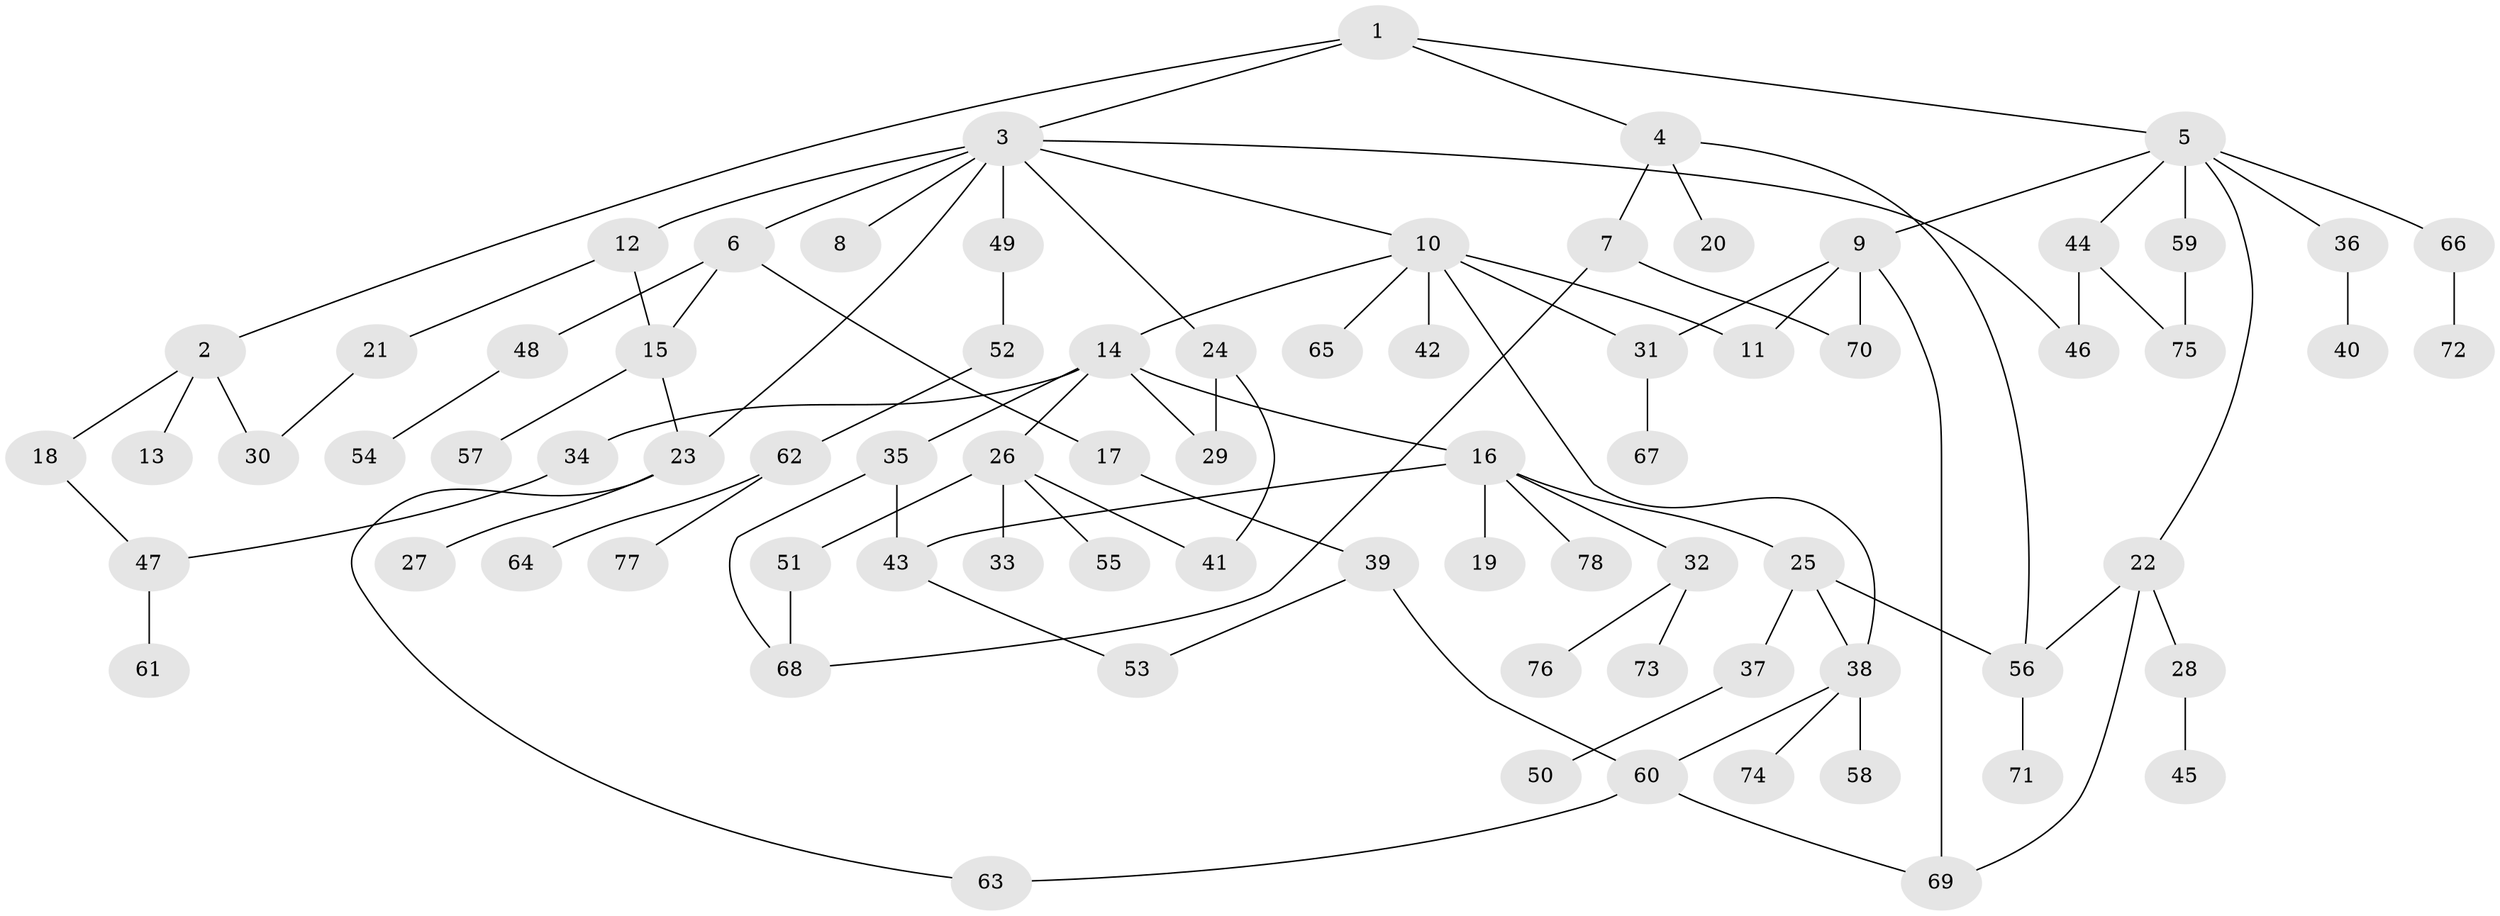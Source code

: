 // coarse degree distribution, {4: 0.08, 3: 0.16, 8: 0.04, 5: 0.1, 7: 0.04, 6: 0.04, 1: 0.38, 2: 0.16}
// Generated by graph-tools (version 1.1) at 2025/51/02/27/25 19:51:36]
// undirected, 78 vertices, 99 edges
graph export_dot {
graph [start="1"]
  node [color=gray90,style=filled];
  1;
  2;
  3;
  4;
  5;
  6;
  7;
  8;
  9;
  10;
  11;
  12;
  13;
  14;
  15;
  16;
  17;
  18;
  19;
  20;
  21;
  22;
  23;
  24;
  25;
  26;
  27;
  28;
  29;
  30;
  31;
  32;
  33;
  34;
  35;
  36;
  37;
  38;
  39;
  40;
  41;
  42;
  43;
  44;
  45;
  46;
  47;
  48;
  49;
  50;
  51;
  52;
  53;
  54;
  55;
  56;
  57;
  58;
  59;
  60;
  61;
  62;
  63;
  64;
  65;
  66;
  67;
  68;
  69;
  70;
  71;
  72;
  73;
  74;
  75;
  76;
  77;
  78;
  1 -- 2;
  1 -- 3;
  1 -- 4;
  1 -- 5;
  2 -- 13;
  2 -- 18;
  2 -- 30;
  3 -- 6;
  3 -- 8;
  3 -- 10;
  3 -- 12;
  3 -- 23;
  3 -- 24;
  3 -- 46;
  3 -- 49;
  4 -- 7;
  4 -- 20;
  4 -- 56;
  5 -- 9;
  5 -- 22;
  5 -- 36;
  5 -- 44;
  5 -- 59;
  5 -- 66;
  6 -- 17;
  6 -- 48;
  6 -- 15;
  7 -- 70;
  7 -- 68;
  9 -- 11;
  9 -- 69;
  9 -- 70;
  9 -- 31;
  10 -- 14;
  10 -- 31;
  10 -- 42;
  10 -- 65;
  10 -- 11;
  10 -- 38;
  12 -- 15;
  12 -- 21;
  14 -- 16;
  14 -- 26;
  14 -- 29;
  14 -- 34;
  14 -- 35;
  15 -- 57;
  15 -- 23;
  16 -- 19;
  16 -- 25;
  16 -- 32;
  16 -- 78;
  16 -- 43;
  17 -- 39;
  18 -- 47;
  21 -- 30;
  22 -- 28;
  22 -- 56;
  22 -- 69;
  23 -- 27;
  23 -- 63;
  24 -- 29;
  24 -- 41;
  25 -- 37;
  25 -- 38;
  25 -- 56;
  26 -- 33;
  26 -- 41;
  26 -- 51;
  26 -- 55;
  28 -- 45;
  31 -- 67;
  32 -- 73;
  32 -- 76;
  34 -- 47;
  35 -- 43;
  35 -- 68;
  36 -- 40;
  37 -- 50;
  38 -- 58;
  38 -- 60;
  38 -- 74;
  39 -- 53;
  39 -- 60;
  43 -- 53;
  44 -- 75;
  44 -- 46;
  47 -- 61;
  48 -- 54;
  49 -- 52;
  51 -- 68;
  52 -- 62;
  56 -- 71;
  59 -- 75;
  60 -- 63;
  60 -- 69;
  62 -- 64;
  62 -- 77;
  66 -- 72;
}
